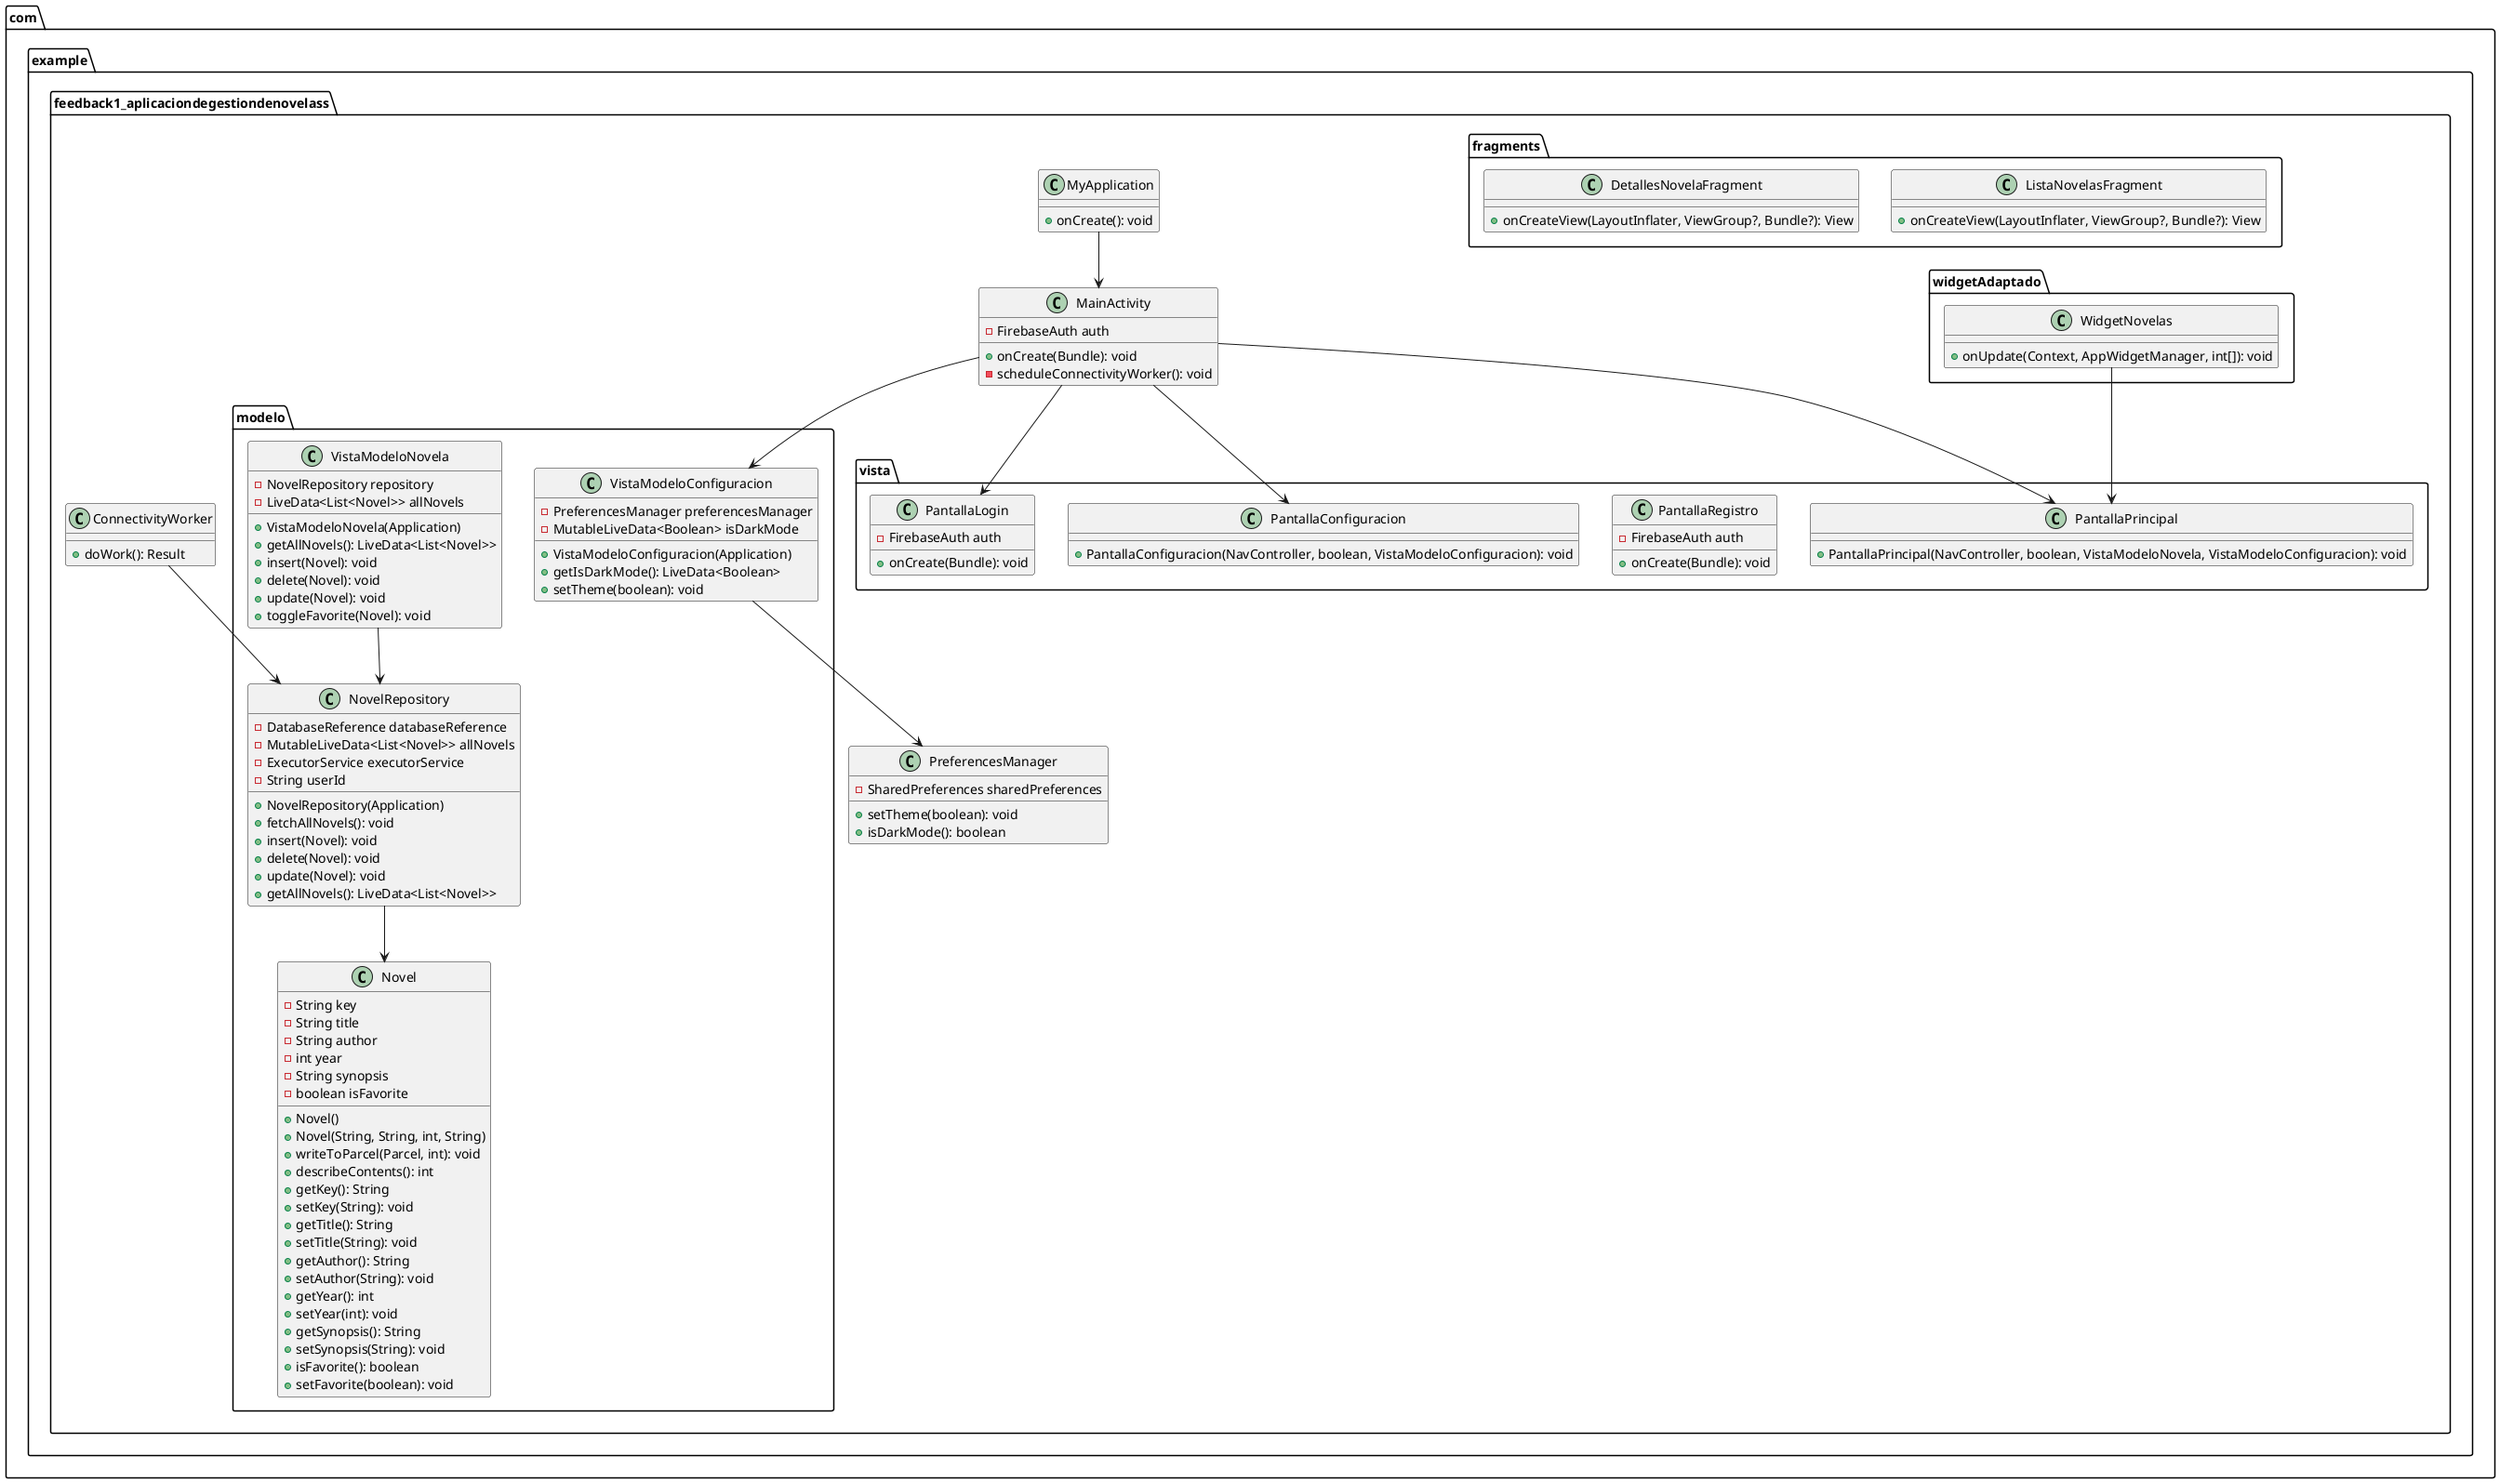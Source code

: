 @startuml
package com.example.feedback1_aplicaciondegestiondenovelass {
    class MainActivity {
        - FirebaseAuth auth
        + onCreate(Bundle): void
        - scheduleConnectivityWorker(): void
    }

    class MyApplication {
        + onCreate(): void
    }

    class PreferencesManager {
        - SharedPreferences sharedPreferences
        + setTheme(boolean): void
        + isDarkMode(): boolean
    }

    class ConnectivityWorker {
        + doWork(): Result
    }
}

package com.example.feedback1_aplicaciondegestiondenovelass.fragments{

    class ListaNovelasFragment {
        + onCreateView(LayoutInflater, ViewGroup?, Bundle?): View
    }

    class DetallesNovelaFragment {
        + onCreateView(LayoutInflater, ViewGroup?, Bundle?): View
    }
}

package com.example.feedback1_aplicaciondegestiondenovelass.modelo {
    class Novel {
        - String key
        - String title
        - String author
        - int year
        - String synopsis
        - boolean isFavorite
        + Novel()
        + Novel(String, String, int, String)
        + writeToParcel(Parcel, int): void
        + describeContents(): int
        + getKey(): String
        + setKey(String): void
        + getTitle(): String
        + setTitle(String): void
        + getAuthor(): String
        + setAuthor(String): void
        + getYear(): int
        + setYear(int): void
        + getSynopsis(): String
        + setSynopsis(String): void
        + isFavorite(): boolean
        + setFavorite(boolean): void
    }

    class NovelRepository {
        - DatabaseReference databaseReference
        - MutableLiveData<List<Novel>> allNovels
        - ExecutorService executorService
        - String userId
        + NovelRepository(Application)
        + fetchAllNovels(): void
        + insert(Novel): void
        + delete(Novel): void
        + update(Novel): void
        + getAllNovels(): LiveData<List<Novel>>
    }

    class VistaModeloConfiguracion {
        - PreferencesManager preferencesManager
        - MutableLiveData<Boolean> isDarkMode
        + VistaModeloConfiguracion(Application)
        + getIsDarkMode(): LiveData<Boolean>
        + setTheme(boolean): void
    }

    class VistaModeloNovela {
        - NovelRepository repository
        - LiveData<List<Novel>> allNovels
        + VistaModeloNovela(Application)
        + getAllNovels(): LiveData<List<Novel>>
        + insert(Novel): void
        + delete(Novel): void
        + update(Novel): void
        + toggleFavorite(Novel): void
    }
}

package com.example.feedback1_aplicaciondegestiondenovelass.vista {
    class PantallaLogin {
        - FirebaseAuth auth
        + onCreate(Bundle): void
    }

    class PantallaRegistro {
        - FirebaseAuth auth
        + onCreate(Bundle): void
    }

    class PantallaPrincipal {
        + PantallaPrincipal(NavController, boolean, VistaModeloNovela, VistaModeloConfiguracion): void
    }

    class PantallaConfiguracion {
        + PantallaConfiguracion(NavController, boolean, VistaModeloConfiguracion): void
    }
}

package com.example.feedback1_aplicaciondegestiondenovelass.widgetAdaptado {

    class WidgetNovelas {
        + onUpdate(Context, AppWidgetManager, int[]): void
    }

MyApplication --> MainActivity
MainActivity --> PantallaLogin
MainActivity --> PantallaPrincipal
MainActivity --> PantallaConfiguracion
MainActivity --> VistaModeloConfiguracion
VistaModeloConfiguracion --> PreferencesManager
VistaModeloNovela --> NovelRepository
NovelRepository --> Novel
ConnectivityWorker --> NovelRepository
WidgetNovelas --> PantallaPrincipal
@enduml